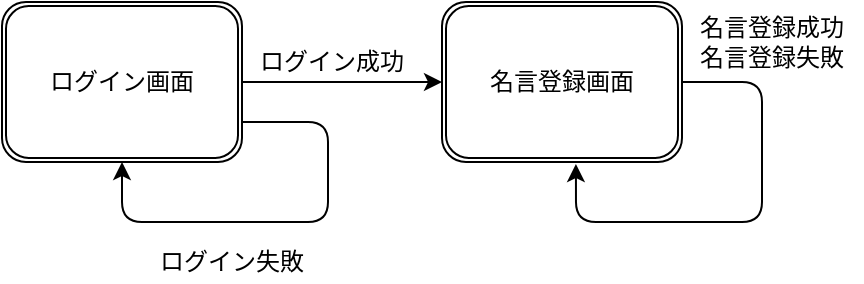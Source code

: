 <mxfile version="13.1.3">
    <diagram id="6hGFLwfOUW9BJ-s0fimq" name="Page-1">
        <mxGraphModel dx="780" dy="526" grid="1" gridSize="10" guides="1" tooltips="1" connect="1" arrows="1" fold="1" page="1" pageScale="1" pageWidth="827" pageHeight="1169" math="0" shadow="0">
            <root>
                <mxCell id="0"/>
                <mxCell id="1" parent="0"/>
                <mxCell id="2" value="ログイン画面" style="shape=ext;double=1;rounded=1;whiteSpace=wrap;html=1;" vertex="1" parent="1">
                    <mxGeometry x="220" y="170" width="120" height="80" as="geometry"/>
                </mxCell>
                <mxCell id="3" value="名言登録画面" style="shape=ext;double=1;rounded=1;whiteSpace=wrap;html=1;" vertex="1" parent="1">
                    <mxGeometry x="440" y="170" width="120" height="80" as="geometry"/>
                </mxCell>
                <mxCell id="4" value="" style="edgeStyle=elbowEdgeStyle;elbow=horizontal;endArrow=classic;html=1;exitX=1;exitY=0.5;exitDx=0;exitDy=0;entryX=0;entryY=0.5;entryDx=0;entryDy=0;" edge="1" parent="1" source="2" target="3">
                    <mxGeometry width="50" height="50" relative="1" as="geometry">
                        <mxPoint x="370" y="300" as="sourcePoint"/>
                        <mxPoint x="420" y="250" as="targetPoint"/>
                    </mxGeometry>
                </mxCell>
                <mxCell id="9" value="" style="edgeStyle=segmentEdgeStyle;endArrow=classic;html=1;exitX=1;exitY=0.5;exitDx=0;exitDy=0;entryX=0.558;entryY=1.013;entryDx=0;entryDy=0;entryPerimeter=0;" edge="1" parent="1" source="3" target="3">
                    <mxGeometry width="50" height="50" relative="1" as="geometry">
                        <mxPoint x="370" y="300" as="sourcePoint"/>
                        <mxPoint x="640" y="250" as="targetPoint"/>
                        <Array as="points">
                            <mxPoint x="600" y="210"/>
                            <mxPoint x="600" y="280"/>
                            <mxPoint x="507" y="280"/>
                        </Array>
                    </mxGeometry>
                </mxCell>
                <mxCell id="10" value="ログイン成功" style="text;html=1;strokeColor=none;fillColor=none;align=center;verticalAlign=middle;whiteSpace=wrap;rounded=0;" vertex="1" parent="1">
                    <mxGeometry x="340" y="190" width="90" height="20" as="geometry"/>
                </mxCell>
                <mxCell id="11" value="名言登録成功&lt;br&gt;名言登録失敗" style="text;html=1;strokeColor=none;fillColor=none;align=center;verticalAlign=middle;whiteSpace=wrap;rounded=0;" vertex="1" parent="1">
                    <mxGeometry x="560" y="180" width="90" height="20" as="geometry"/>
                </mxCell>
                <mxCell id="12" value="" style="edgeStyle=segmentEdgeStyle;endArrow=classic;html=1;exitX=1;exitY=0.75;exitDx=0;exitDy=0;entryX=0.5;entryY=1;entryDx=0;entryDy=0;" edge="1" parent="1" source="2" target="2">
                    <mxGeometry width="50" height="50" relative="1" as="geometry">
                        <mxPoint x="343.04" y="210" as="sourcePoint"/>
                        <mxPoint x="290" y="251.04" as="targetPoint"/>
                        <Array as="points">
                            <mxPoint x="383" y="230"/>
                            <mxPoint x="383" y="280"/>
                            <mxPoint x="280" y="280"/>
                        </Array>
                    </mxGeometry>
                </mxCell>
                <mxCell id="13" value="ログイン失敗" style="text;html=1;strokeColor=none;fillColor=none;align=center;verticalAlign=middle;whiteSpace=wrap;rounded=0;" vertex="1" parent="1">
                    <mxGeometry x="290" y="290" width="90" height="20" as="geometry"/>
                </mxCell>
            </root>
        </mxGraphModel>
    </diagram>
</mxfile>
